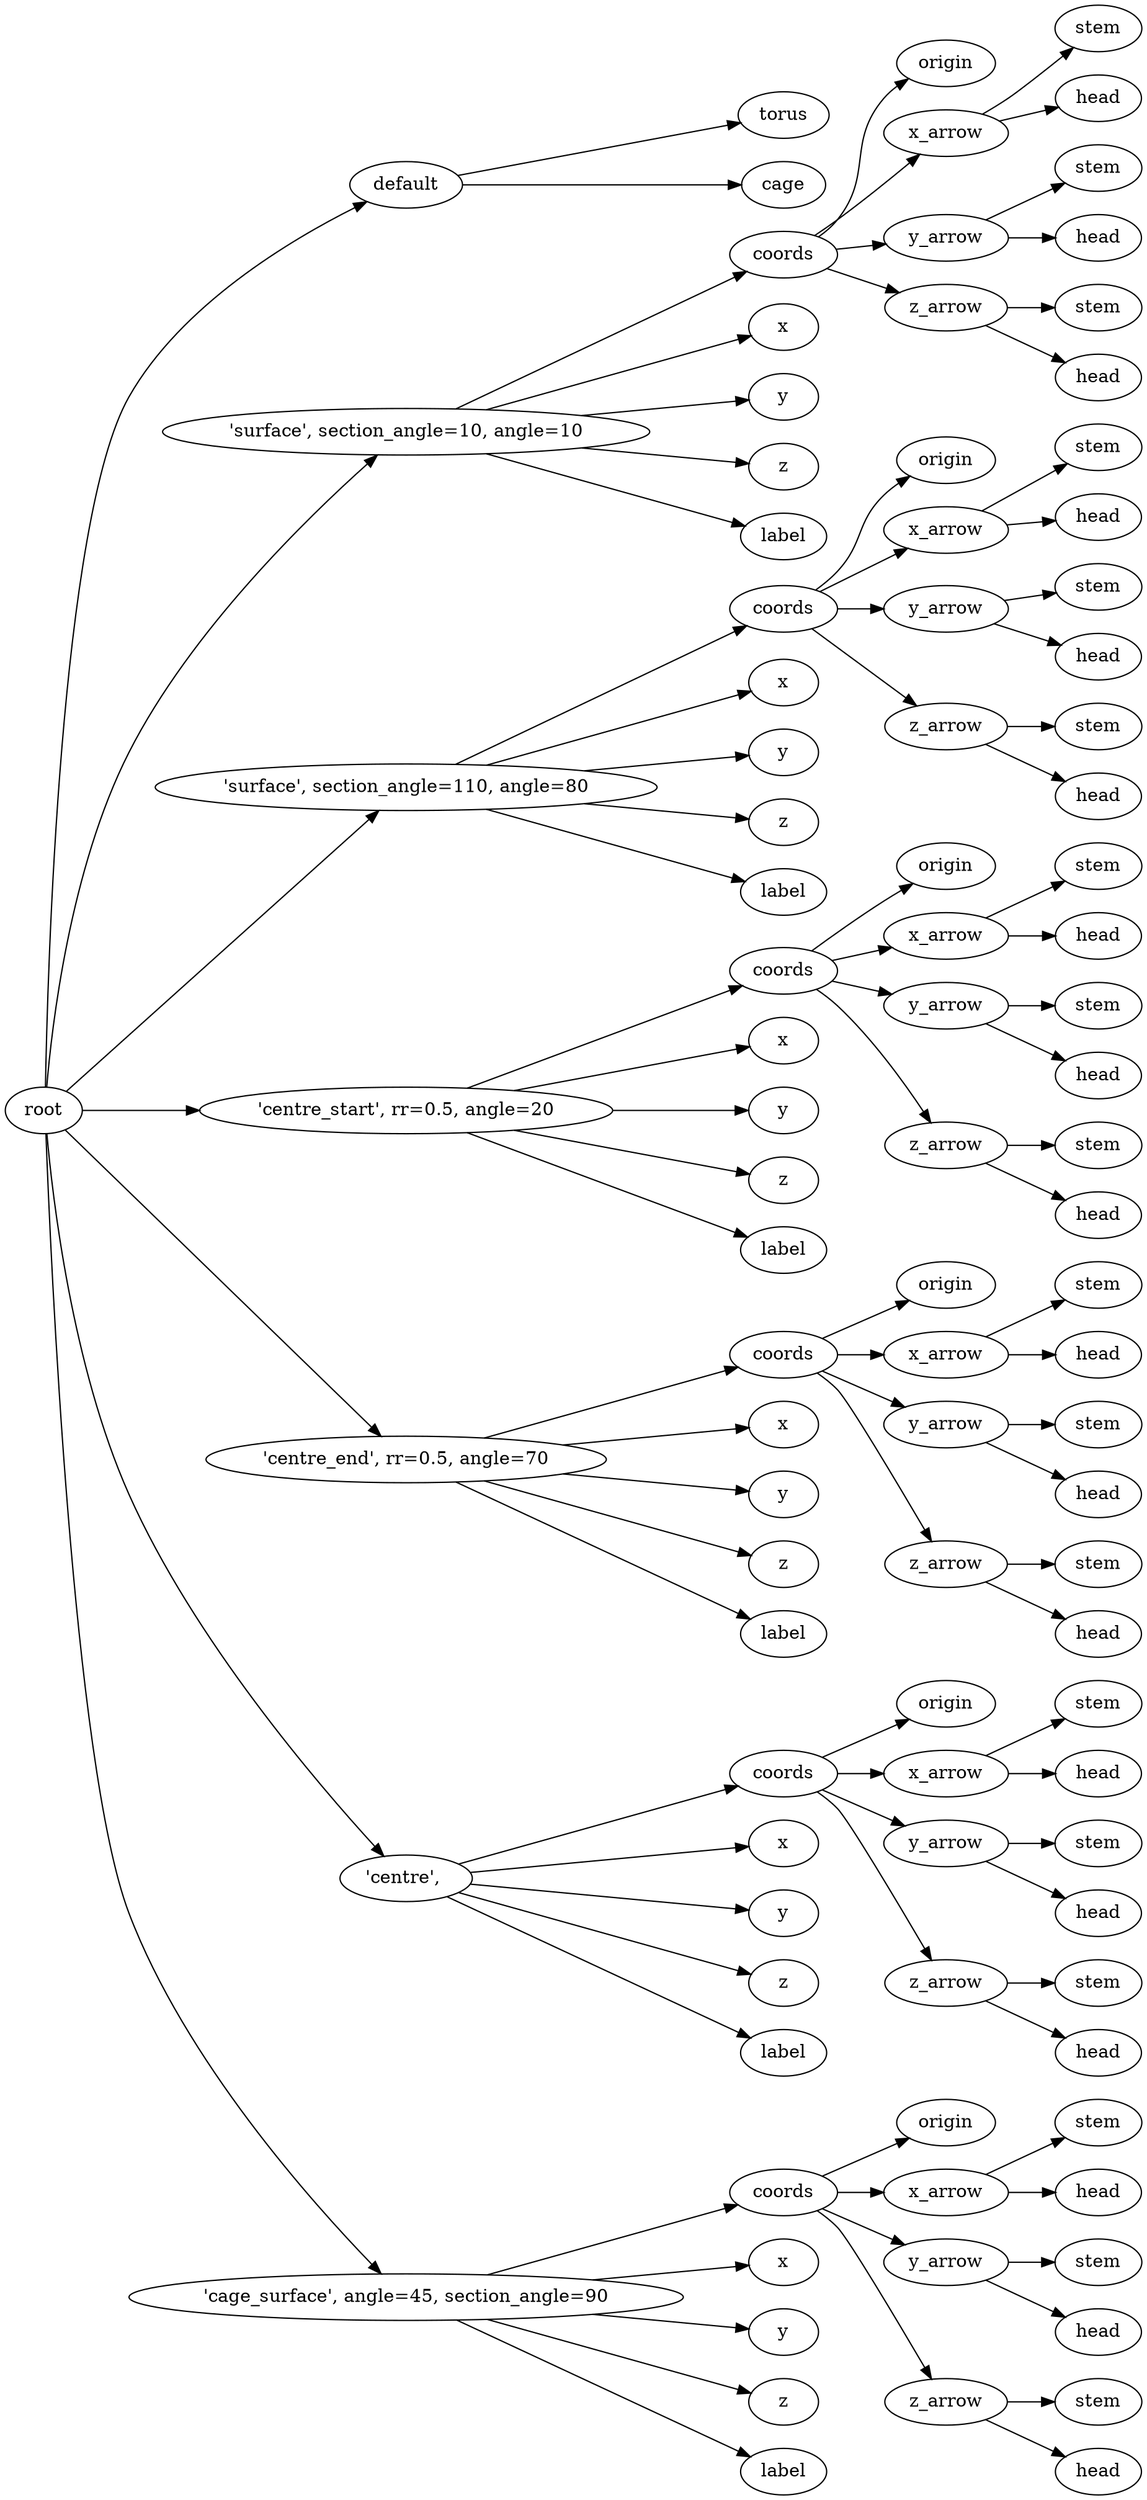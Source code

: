 digraph default {
	graph [rankdir=LR]
	root_1 [label=root href="javascript:s=&quot;\(\)\nNone&quot;; console.log(s); alert(s);"]
	default_2 [label=default href="javascript:s=&quot;\(&#x27;default&#x27;,\)\nTorus&quot;; console.log(s); alert(s);" tooltip=Torus]
	torus_3 [label=torus href="javascript:s=&quot;\(&#x27;default&#x27;,\ &#x27;torus&#x27;\)\nRotateExtrude&quot;; console.log(s); alert(s);" tooltip=RotateExtrude]
	cage_4 [label=cage href="javascript:s=&quot;\(&#x27;default&#x27;,\ &#x27;cage&#x27;\)\nRotateExtrude&quot;; console.log(s); alert(s);" tooltip=RotateExtrude]
	5 [label="'surface',\ section_angle=10,\ angle=10" href="javascript:s=&quot;\(&quot;&#x27;surface&#x27;,\ section_angle=10,\ angle=10&quot;,\)\nAnnotatedCoordinates&quot;; console.log(s); alert(s);" tooltip=AnnotatedCoordinates]
	coords_6 [label=coords href="javascript:s=&quot;\(&quot;&#x27;surface&#x27;,\ section_angle=10,\ angle=10&quot;,\ &#x27;coords&#x27;\)\nCoordinates&quot;; console.log(s); alert(s);" tooltip=Coordinates]
	origin_7 [label=origin href="javascript:s=&quot;\(&quot;&#x27;surface&#x27;,\ section_angle=10,\ angle=10&quot;,\ &#x27;coords&#x27;,\ &#x27;origin&#x27;\)\nCoordinatesCage&quot;; console.log(s); alert(s);" tooltip=CoordinatesCage]
	x_arrow_8 [label=x_arrow href="javascript:s=&quot;\(&quot;&#x27;surface&#x27;,\ section_angle=10,\ angle=10&quot;,\ &#x27;coords&#x27;,\ &#x27;x_arrow&#x27;\)\nArrow&quot;; console.log(s); alert(s);" tooltip=Arrow]
	stem_9 [label=stem href="javascript:s=&quot;\(&quot;&#x27;surface&#x27;,\ section_angle=10,\ angle=10&quot;,\ &#x27;coords&#x27;,\ &#x27;x_arrow&#x27;,\ &#x27;stem&#x27;\)\nCone&quot;; console.log(s); alert(s);" tooltip=Cone]
	head_10 [label=head href="javascript:s=&quot;\(&quot;&#x27;surface&#x27;,\ section_angle=10,\ angle=10&quot;,\ &#x27;coords&#x27;,\ &#x27;x_arrow&#x27;,\ &#x27;head&#x27;\)\nCone&quot;; console.log(s); alert(s);" tooltip=Cone]
	y_arrow_11 [label=y_arrow href="javascript:s=&quot;\(&quot;&#x27;surface&#x27;,\ section_angle=10,\ angle=10&quot;,\ &#x27;coords&#x27;,\ &#x27;y_arrow&#x27;\)\nArrow&quot;; console.log(s); alert(s);" tooltip=Arrow]
	stem_12 [label=stem href="javascript:s=&quot;\(&quot;&#x27;surface&#x27;,\ section_angle=10,\ angle=10&quot;,\ &#x27;coords&#x27;,\ &#x27;y_arrow&#x27;,\ &#x27;stem&#x27;\)\nCone&quot;; console.log(s); alert(s);" tooltip=Cone]
	head_13 [label=head href="javascript:s=&quot;\(&quot;&#x27;surface&#x27;,\ section_angle=10,\ angle=10&quot;,\ &#x27;coords&#x27;,\ &#x27;y_arrow&#x27;,\ &#x27;head&#x27;\)\nCone&quot;; console.log(s); alert(s);" tooltip=Cone]
	z_arrow_14 [label=z_arrow href="javascript:s=&quot;\(&quot;&#x27;surface&#x27;,\ section_angle=10,\ angle=10&quot;,\ &#x27;coords&#x27;,\ &#x27;z_arrow&#x27;\)\nArrow&quot;; console.log(s); alert(s);" tooltip=Arrow]
	stem_15 [label=stem href="javascript:s=&quot;\(&quot;&#x27;surface&#x27;,\ section_angle=10,\ angle=10&quot;,\ &#x27;coords&#x27;,\ &#x27;z_arrow&#x27;,\ &#x27;stem&#x27;\)\nCone&quot;; console.log(s); alert(s);" tooltip=Cone]
	head_16 [label=head href="javascript:s=&quot;\(&quot;&#x27;surface&#x27;,\ section_angle=10,\ angle=10&quot;,\ &#x27;coords&#x27;,\ &#x27;z_arrow&#x27;,\ &#x27;head&#x27;\)\nCone&quot;; console.log(s); alert(s);" tooltip=Cone]
	x_17 [label=x href="javascript:s=&quot;\(&quot;&#x27;surface&#x27;,\ section_angle=10,\ angle=10&quot;,\ &#x27;x&#x27;\)\nText&quot;; console.log(s); alert(s);" tooltip=Text]
	y_18 [label=y href="javascript:s=&quot;\(&quot;&#x27;surface&#x27;,\ section_angle=10,\ angle=10&quot;,\ &#x27;y&#x27;\)\nText&quot;; console.log(s); alert(s);" tooltip=Text]
	z_19 [label=z href="javascript:s=&quot;\(&quot;&#x27;surface&#x27;,\ section_angle=10,\ angle=10&quot;,\ &#x27;z&#x27;\)\nText&quot;; console.log(s); alert(s);" tooltip=Text]
	label_20 [label=label href="javascript:s=&quot;\(&quot;&#x27;surface&#x27;,\ section_angle=10,\ angle=10&quot;,\ &#x27;label&#x27;\)\nText&quot;; console.log(s); alert(s);" tooltip=Text]
	21 [label="'surface',\ section_angle=110,\ angle=80" href="javascript:s=&quot;\(&quot;&#x27;surface&#x27;,\ section_angle=110,\ angle=80&quot;,\)\nAnnotatedCoordinates&quot;; console.log(s); alert(s);" tooltip=AnnotatedCoordinates]
	coords_22 [label=coords href="javascript:s=&quot;\(&quot;&#x27;surface&#x27;,\ section_angle=110,\ angle=80&quot;,\ &#x27;coords&#x27;\)\nCoordinates&quot;; console.log(s); alert(s);" tooltip=Coordinates]
	origin_23 [label=origin href="javascript:s=&quot;\(&quot;&#x27;surface&#x27;,\ section_angle=110,\ angle=80&quot;,\ &#x27;coords&#x27;,\ &#x27;origin&#x27;\)\nCoordinatesCage&quot;; console.log(s); alert(s);" tooltip=CoordinatesCage]
	x_arrow_24 [label=x_arrow href="javascript:s=&quot;\(&quot;&#x27;surface&#x27;,\ section_angle=110,\ angle=80&quot;,\ &#x27;coords&#x27;,\ &#x27;x_arrow&#x27;\)\nArrow&quot;; console.log(s); alert(s);" tooltip=Arrow]
	stem_25 [label=stem href="javascript:s=&quot;\(&quot;&#x27;surface&#x27;,\ section_angle=110,\ angle=80&quot;,\ &#x27;coords&#x27;,\ &#x27;x_arrow&#x27;,\ &#x27;stem&#x27;\)\nCone&quot;; console.log(s); alert(s);" tooltip=Cone]
	head_26 [label=head href="javascript:s=&quot;\(&quot;&#x27;surface&#x27;,\ section_angle=110,\ angle=80&quot;,\ &#x27;coords&#x27;,\ &#x27;x_arrow&#x27;,\ &#x27;head&#x27;\)\nCone&quot;; console.log(s); alert(s);" tooltip=Cone]
	y_arrow_27 [label=y_arrow href="javascript:s=&quot;\(&quot;&#x27;surface&#x27;,\ section_angle=110,\ angle=80&quot;,\ &#x27;coords&#x27;,\ &#x27;y_arrow&#x27;\)\nArrow&quot;; console.log(s); alert(s);" tooltip=Arrow]
	stem_28 [label=stem href="javascript:s=&quot;\(&quot;&#x27;surface&#x27;,\ section_angle=110,\ angle=80&quot;,\ &#x27;coords&#x27;,\ &#x27;y_arrow&#x27;,\ &#x27;stem&#x27;\)\nCone&quot;; console.log(s); alert(s);" tooltip=Cone]
	head_29 [label=head href="javascript:s=&quot;\(&quot;&#x27;surface&#x27;,\ section_angle=110,\ angle=80&quot;,\ &#x27;coords&#x27;,\ &#x27;y_arrow&#x27;,\ &#x27;head&#x27;\)\nCone&quot;; console.log(s); alert(s);" tooltip=Cone]
	z_arrow_30 [label=z_arrow href="javascript:s=&quot;\(&quot;&#x27;surface&#x27;,\ section_angle=110,\ angle=80&quot;,\ &#x27;coords&#x27;,\ &#x27;z_arrow&#x27;\)\nArrow&quot;; console.log(s); alert(s);" tooltip=Arrow]
	stem_31 [label=stem href="javascript:s=&quot;\(&quot;&#x27;surface&#x27;,\ section_angle=110,\ angle=80&quot;,\ &#x27;coords&#x27;,\ &#x27;z_arrow&#x27;,\ &#x27;stem&#x27;\)\nCone&quot;; console.log(s); alert(s);" tooltip=Cone]
	head_32 [label=head href="javascript:s=&quot;\(&quot;&#x27;surface&#x27;,\ section_angle=110,\ angle=80&quot;,\ &#x27;coords&#x27;,\ &#x27;z_arrow&#x27;,\ &#x27;head&#x27;\)\nCone&quot;; console.log(s); alert(s);" tooltip=Cone]
	x_33 [label=x href="javascript:s=&quot;\(&quot;&#x27;surface&#x27;,\ section_angle=110,\ angle=80&quot;,\ &#x27;x&#x27;\)\nText&quot;; console.log(s); alert(s);" tooltip=Text]
	y_34 [label=y href="javascript:s=&quot;\(&quot;&#x27;surface&#x27;,\ section_angle=110,\ angle=80&quot;,\ &#x27;y&#x27;\)\nText&quot;; console.log(s); alert(s);" tooltip=Text]
	z_35 [label=z href="javascript:s=&quot;\(&quot;&#x27;surface&#x27;,\ section_angle=110,\ angle=80&quot;,\ &#x27;z&#x27;\)\nText&quot;; console.log(s); alert(s);" tooltip=Text]
	label_36 [label=label href="javascript:s=&quot;\(&quot;&#x27;surface&#x27;,\ section_angle=110,\ angle=80&quot;,\ &#x27;label&#x27;\)\nText&quot;; console.log(s); alert(s);" tooltip=Text]
	37 [label="'centre_start',\ rr=0\.5,\ angle=20" href="javascript:s=&quot;\(&quot;&#x27;centre_start&#x27;,\ rr=0\.5,\ angle=20&quot;,\)\nAnnotatedCoordinates&quot;; console.log(s); alert(s);" tooltip=AnnotatedCoordinates]
	coords_38 [label=coords href="javascript:s=&quot;\(&quot;&#x27;centre_start&#x27;,\ rr=0\.5,\ angle=20&quot;,\ &#x27;coords&#x27;\)\nCoordinates&quot;; console.log(s); alert(s);" tooltip=Coordinates]
	origin_39 [label=origin href="javascript:s=&quot;\(&quot;&#x27;centre_start&#x27;,\ rr=0\.5,\ angle=20&quot;,\ &#x27;coords&#x27;,\ &#x27;origin&#x27;\)\nCoordinatesCage&quot;; console.log(s); alert(s);" tooltip=CoordinatesCage]
	x_arrow_40 [label=x_arrow href="javascript:s=&quot;\(&quot;&#x27;centre_start&#x27;,\ rr=0\.5,\ angle=20&quot;,\ &#x27;coords&#x27;,\ &#x27;x_arrow&#x27;\)\nArrow&quot;; console.log(s); alert(s);" tooltip=Arrow]
	stem_41 [label=stem href="javascript:s=&quot;\(&quot;&#x27;centre_start&#x27;,\ rr=0\.5,\ angle=20&quot;,\ &#x27;coords&#x27;,\ &#x27;x_arrow&#x27;,\ &#x27;stem&#x27;\)\nCone&quot;; console.log(s); alert(s);" tooltip=Cone]
	head_42 [label=head href="javascript:s=&quot;\(&quot;&#x27;centre_start&#x27;,\ rr=0\.5,\ angle=20&quot;,\ &#x27;coords&#x27;,\ &#x27;x_arrow&#x27;,\ &#x27;head&#x27;\)\nCone&quot;; console.log(s); alert(s);" tooltip=Cone]
	y_arrow_43 [label=y_arrow href="javascript:s=&quot;\(&quot;&#x27;centre_start&#x27;,\ rr=0\.5,\ angle=20&quot;,\ &#x27;coords&#x27;,\ &#x27;y_arrow&#x27;\)\nArrow&quot;; console.log(s); alert(s);" tooltip=Arrow]
	stem_44 [label=stem href="javascript:s=&quot;\(&quot;&#x27;centre_start&#x27;,\ rr=0\.5,\ angle=20&quot;,\ &#x27;coords&#x27;,\ &#x27;y_arrow&#x27;,\ &#x27;stem&#x27;\)\nCone&quot;; console.log(s); alert(s);" tooltip=Cone]
	head_45 [label=head href="javascript:s=&quot;\(&quot;&#x27;centre_start&#x27;,\ rr=0\.5,\ angle=20&quot;,\ &#x27;coords&#x27;,\ &#x27;y_arrow&#x27;,\ &#x27;head&#x27;\)\nCone&quot;; console.log(s); alert(s);" tooltip=Cone]
	z_arrow_46 [label=z_arrow href="javascript:s=&quot;\(&quot;&#x27;centre_start&#x27;,\ rr=0\.5,\ angle=20&quot;,\ &#x27;coords&#x27;,\ &#x27;z_arrow&#x27;\)\nArrow&quot;; console.log(s); alert(s);" tooltip=Arrow]
	stem_47 [label=stem href="javascript:s=&quot;\(&quot;&#x27;centre_start&#x27;,\ rr=0\.5,\ angle=20&quot;,\ &#x27;coords&#x27;,\ &#x27;z_arrow&#x27;,\ &#x27;stem&#x27;\)\nCone&quot;; console.log(s); alert(s);" tooltip=Cone]
	head_48 [label=head href="javascript:s=&quot;\(&quot;&#x27;centre_start&#x27;,\ rr=0\.5,\ angle=20&quot;,\ &#x27;coords&#x27;,\ &#x27;z_arrow&#x27;,\ &#x27;head&#x27;\)\nCone&quot;; console.log(s); alert(s);" tooltip=Cone]
	x_49 [label=x href="javascript:s=&quot;\(&quot;&#x27;centre_start&#x27;,\ rr=0\.5,\ angle=20&quot;,\ &#x27;x&#x27;\)\nText&quot;; console.log(s); alert(s);" tooltip=Text]
	y_50 [label=y href="javascript:s=&quot;\(&quot;&#x27;centre_start&#x27;,\ rr=0\.5,\ angle=20&quot;,\ &#x27;y&#x27;\)\nText&quot;; console.log(s); alert(s);" tooltip=Text]
	z_51 [label=z href="javascript:s=&quot;\(&quot;&#x27;centre_start&#x27;,\ rr=0\.5,\ angle=20&quot;,\ &#x27;z&#x27;\)\nText&quot;; console.log(s); alert(s);" tooltip=Text]
	label_52 [label=label href="javascript:s=&quot;\(&quot;&#x27;centre_start&#x27;,\ rr=0\.5,\ angle=20&quot;,\ &#x27;label&#x27;\)\nText&quot;; console.log(s); alert(s);" tooltip=Text]
	53 [label="'centre_end',\ rr=0\.5,\ angle=70" href="javascript:s=&quot;\(&quot;&#x27;centre_end&#x27;,\ rr=0\.5,\ angle=70&quot;,\)\nAnnotatedCoordinates&quot;; console.log(s); alert(s);" tooltip=AnnotatedCoordinates]
	coords_54 [label=coords href="javascript:s=&quot;\(&quot;&#x27;centre_end&#x27;,\ rr=0\.5,\ angle=70&quot;,\ &#x27;coords&#x27;\)\nCoordinates&quot;; console.log(s); alert(s);" tooltip=Coordinates]
	origin_55 [label=origin href="javascript:s=&quot;\(&quot;&#x27;centre_end&#x27;,\ rr=0\.5,\ angle=70&quot;,\ &#x27;coords&#x27;,\ &#x27;origin&#x27;\)\nCoordinatesCage&quot;; console.log(s); alert(s);" tooltip=CoordinatesCage]
	x_arrow_56 [label=x_arrow href="javascript:s=&quot;\(&quot;&#x27;centre_end&#x27;,\ rr=0\.5,\ angle=70&quot;,\ &#x27;coords&#x27;,\ &#x27;x_arrow&#x27;\)\nArrow&quot;; console.log(s); alert(s);" tooltip=Arrow]
	stem_57 [label=stem href="javascript:s=&quot;\(&quot;&#x27;centre_end&#x27;,\ rr=0\.5,\ angle=70&quot;,\ &#x27;coords&#x27;,\ &#x27;x_arrow&#x27;,\ &#x27;stem&#x27;\)\nCone&quot;; console.log(s); alert(s);" tooltip=Cone]
	head_58 [label=head href="javascript:s=&quot;\(&quot;&#x27;centre_end&#x27;,\ rr=0\.5,\ angle=70&quot;,\ &#x27;coords&#x27;,\ &#x27;x_arrow&#x27;,\ &#x27;head&#x27;\)\nCone&quot;; console.log(s); alert(s);" tooltip=Cone]
	y_arrow_59 [label=y_arrow href="javascript:s=&quot;\(&quot;&#x27;centre_end&#x27;,\ rr=0\.5,\ angle=70&quot;,\ &#x27;coords&#x27;,\ &#x27;y_arrow&#x27;\)\nArrow&quot;; console.log(s); alert(s);" tooltip=Arrow]
	stem_60 [label=stem href="javascript:s=&quot;\(&quot;&#x27;centre_end&#x27;,\ rr=0\.5,\ angle=70&quot;,\ &#x27;coords&#x27;,\ &#x27;y_arrow&#x27;,\ &#x27;stem&#x27;\)\nCone&quot;; console.log(s); alert(s);" tooltip=Cone]
	head_61 [label=head href="javascript:s=&quot;\(&quot;&#x27;centre_end&#x27;,\ rr=0\.5,\ angle=70&quot;,\ &#x27;coords&#x27;,\ &#x27;y_arrow&#x27;,\ &#x27;head&#x27;\)\nCone&quot;; console.log(s); alert(s);" tooltip=Cone]
	z_arrow_62 [label=z_arrow href="javascript:s=&quot;\(&quot;&#x27;centre_end&#x27;,\ rr=0\.5,\ angle=70&quot;,\ &#x27;coords&#x27;,\ &#x27;z_arrow&#x27;\)\nArrow&quot;; console.log(s); alert(s);" tooltip=Arrow]
	stem_63 [label=stem href="javascript:s=&quot;\(&quot;&#x27;centre_end&#x27;,\ rr=0\.5,\ angle=70&quot;,\ &#x27;coords&#x27;,\ &#x27;z_arrow&#x27;,\ &#x27;stem&#x27;\)\nCone&quot;; console.log(s); alert(s);" tooltip=Cone]
	head_64 [label=head href="javascript:s=&quot;\(&quot;&#x27;centre_end&#x27;,\ rr=0\.5,\ angle=70&quot;,\ &#x27;coords&#x27;,\ &#x27;z_arrow&#x27;,\ &#x27;head&#x27;\)\nCone&quot;; console.log(s); alert(s);" tooltip=Cone]
	x_65 [label=x href="javascript:s=&quot;\(&quot;&#x27;centre_end&#x27;,\ rr=0\.5,\ angle=70&quot;,\ &#x27;x&#x27;\)\nText&quot;; console.log(s); alert(s);" tooltip=Text]
	y_66 [label=y href="javascript:s=&quot;\(&quot;&#x27;centre_end&#x27;,\ rr=0\.5,\ angle=70&quot;,\ &#x27;y&#x27;\)\nText&quot;; console.log(s); alert(s);" tooltip=Text]
	z_67 [label=z href="javascript:s=&quot;\(&quot;&#x27;centre_end&#x27;,\ rr=0\.5,\ angle=70&quot;,\ &#x27;z&#x27;\)\nText&quot;; console.log(s); alert(s);" tooltip=Text]
	label_68 [label=label href="javascript:s=&quot;\(&quot;&#x27;centre_end&#x27;,\ rr=0\.5,\ angle=70&quot;,\ &#x27;label&#x27;\)\nText&quot;; console.log(s); alert(s);" tooltip=Text]
	69 [label="'centre',\ " href="javascript:s=&quot;\(&quot;&#x27;centre&#x27;,\ &quot;,\)\nAnnotatedCoordinates&quot;; console.log(s); alert(s);" tooltip=AnnotatedCoordinates]
	coords_70 [label=coords href="javascript:s=&quot;\(&quot;&#x27;centre&#x27;,\ &quot;,\ &#x27;coords&#x27;\)\nCoordinates&quot;; console.log(s); alert(s);" tooltip=Coordinates]
	origin_71 [label=origin href="javascript:s=&quot;\(&quot;&#x27;centre&#x27;,\ &quot;,\ &#x27;coords&#x27;,\ &#x27;origin&#x27;\)\nCoordinatesCage&quot;; console.log(s); alert(s);" tooltip=CoordinatesCage]
	x_arrow_72 [label=x_arrow href="javascript:s=&quot;\(&quot;&#x27;centre&#x27;,\ &quot;,\ &#x27;coords&#x27;,\ &#x27;x_arrow&#x27;\)\nArrow&quot;; console.log(s); alert(s);" tooltip=Arrow]
	stem_73 [label=stem href="javascript:s=&quot;\(&quot;&#x27;centre&#x27;,\ &quot;,\ &#x27;coords&#x27;,\ &#x27;x_arrow&#x27;,\ &#x27;stem&#x27;\)\nCone&quot;; console.log(s); alert(s);" tooltip=Cone]
	head_74 [label=head href="javascript:s=&quot;\(&quot;&#x27;centre&#x27;,\ &quot;,\ &#x27;coords&#x27;,\ &#x27;x_arrow&#x27;,\ &#x27;head&#x27;\)\nCone&quot;; console.log(s); alert(s);" tooltip=Cone]
	y_arrow_75 [label=y_arrow href="javascript:s=&quot;\(&quot;&#x27;centre&#x27;,\ &quot;,\ &#x27;coords&#x27;,\ &#x27;y_arrow&#x27;\)\nArrow&quot;; console.log(s); alert(s);" tooltip=Arrow]
	stem_76 [label=stem href="javascript:s=&quot;\(&quot;&#x27;centre&#x27;,\ &quot;,\ &#x27;coords&#x27;,\ &#x27;y_arrow&#x27;,\ &#x27;stem&#x27;\)\nCone&quot;; console.log(s); alert(s);" tooltip=Cone]
	head_77 [label=head href="javascript:s=&quot;\(&quot;&#x27;centre&#x27;,\ &quot;,\ &#x27;coords&#x27;,\ &#x27;y_arrow&#x27;,\ &#x27;head&#x27;\)\nCone&quot;; console.log(s); alert(s);" tooltip=Cone]
	z_arrow_78 [label=z_arrow href="javascript:s=&quot;\(&quot;&#x27;centre&#x27;,\ &quot;,\ &#x27;coords&#x27;,\ &#x27;z_arrow&#x27;\)\nArrow&quot;; console.log(s); alert(s);" tooltip=Arrow]
	stem_79 [label=stem href="javascript:s=&quot;\(&quot;&#x27;centre&#x27;,\ &quot;,\ &#x27;coords&#x27;,\ &#x27;z_arrow&#x27;,\ &#x27;stem&#x27;\)\nCone&quot;; console.log(s); alert(s);" tooltip=Cone]
	head_80 [label=head href="javascript:s=&quot;\(&quot;&#x27;centre&#x27;,\ &quot;,\ &#x27;coords&#x27;,\ &#x27;z_arrow&#x27;,\ &#x27;head&#x27;\)\nCone&quot;; console.log(s); alert(s);" tooltip=Cone]
	x_81 [label=x href="javascript:s=&quot;\(&quot;&#x27;centre&#x27;,\ &quot;,\ &#x27;x&#x27;\)\nText&quot;; console.log(s); alert(s);" tooltip=Text]
	y_82 [label=y href="javascript:s=&quot;\(&quot;&#x27;centre&#x27;,\ &quot;,\ &#x27;y&#x27;\)\nText&quot;; console.log(s); alert(s);" tooltip=Text]
	z_83 [label=z href="javascript:s=&quot;\(&quot;&#x27;centre&#x27;,\ &quot;,\ &#x27;z&#x27;\)\nText&quot;; console.log(s); alert(s);" tooltip=Text]
	label_84 [label=label href="javascript:s=&quot;\(&quot;&#x27;centre&#x27;,\ &quot;,\ &#x27;label&#x27;\)\nText&quot;; console.log(s); alert(s);" tooltip=Text]
	85 [label="'cage_surface',\ angle=45,\ section_angle=90" href="javascript:s=&quot;\(&quot;&#x27;cage_surface&#x27;,\ angle=45,\ section_angle=90&quot;,\)\nAnnotatedCoordinates&quot;; console.log(s); alert(s);" tooltip=AnnotatedCoordinates]
	coords_86 [label=coords href="javascript:s=&quot;\(&quot;&#x27;cage_surface&#x27;,\ angle=45,\ section_angle=90&quot;,\ &#x27;coords&#x27;\)\nCoordinates&quot;; console.log(s); alert(s);" tooltip=Coordinates]
	origin_87 [label=origin href="javascript:s=&quot;\(&quot;&#x27;cage_surface&#x27;,\ angle=45,\ section_angle=90&quot;,\ &#x27;coords&#x27;,\ &#x27;origin&#x27;\)\nCoordinatesCage&quot;; console.log(s); alert(s);" tooltip=CoordinatesCage]
	x_arrow_88 [label=x_arrow href="javascript:s=&quot;\(&quot;&#x27;cage_surface&#x27;,\ angle=45,\ section_angle=90&quot;,\ &#x27;coords&#x27;,\ &#x27;x_arrow&#x27;\)\nArrow&quot;; console.log(s); alert(s);" tooltip=Arrow]
	stem_89 [label=stem href="javascript:s=&quot;\(&quot;&#x27;cage_surface&#x27;,\ angle=45,\ section_angle=90&quot;,\ &#x27;coords&#x27;,\ &#x27;x_arrow&#x27;,\ &#x27;stem&#x27;\)\nCone&quot;; console.log(s); alert(s);" tooltip=Cone]
	head_90 [label=head href="javascript:s=&quot;\(&quot;&#x27;cage_surface&#x27;,\ angle=45,\ section_angle=90&quot;,\ &#x27;coords&#x27;,\ &#x27;x_arrow&#x27;,\ &#x27;head&#x27;\)\nCone&quot;; console.log(s); alert(s);" tooltip=Cone]
	y_arrow_91 [label=y_arrow href="javascript:s=&quot;\(&quot;&#x27;cage_surface&#x27;,\ angle=45,\ section_angle=90&quot;,\ &#x27;coords&#x27;,\ &#x27;y_arrow&#x27;\)\nArrow&quot;; console.log(s); alert(s);" tooltip=Arrow]
	stem_92 [label=stem href="javascript:s=&quot;\(&quot;&#x27;cage_surface&#x27;,\ angle=45,\ section_angle=90&quot;,\ &#x27;coords&#x27;,\ &#x27;y_arrow&#x27;,\ &#x27;stem&#x27;\)\nCone&quot;; console.log(s); alert(s);" tooltip=Cone]
	head_93 [label=head href="javascript:s=&quot;\(&quot;&#x27;cage_surface&#x27;,\ angle=45,\ section_angle=90&quot;,\ &#x27;coords&#x27;,\ &#x27;y_arrow&#x27;,\ &#x27;head&#x27;\)\nCone&quot;; console.log(s); alert(s);" tooltip=Cone]
	z_arrow_94 [label=z_arrow href="javascript:s=&quot;\(&quot;&#x27;cage_surface&#x27;,\ angle=45,\ section_angle=90&quot;,\ &#x27;coords&#x27;,\ &#x27;z_arrow&#x27;\)\nArrow&quot;; console.log(s); alert(s);" tooltip=Arrow]
	stem_95 [label=stem href="javascript:s=&quot;\(&quot;&#x27;cage_surface&#x27;,\ angle=45,\ section_angle=90&quot;,\ &#x27;coords&#x27;,\ &#x27;z_arrow&#x27;,\ &#x27;stem&#x27;\)\nCone&quot;; console.log(s); alert(s);" tooltip=Cone]
	head_96 [label=head href="javascript:s=&quot;\(&quot;&#x27;cage_surface&#x27;,\ angle=45,\ section_angle=90&quot;,\ &#x27;coords&#x27;,\ &#x27;z_arrow&#x27;,\ &#x27;head&#x27;\)\nCone&quot;; console.log(s); alert(s);" tooltip=Cone]
	x_97 [label=x href="javascript:s=&quot;\(&quot;&#x27;cage_surface&#x27;,\ angle=45,\ section_angle=90&quot;,\ &#x27;x&#x27;\)\nText&quot;; console.log(s); alert(s);" tooltip=Text]
	y_98 [label=y href="javascript:s=&quot;\(&quot;&#x27;cage_surface&#x27;,\ angle=45,\ section_angle=90&quot;,\ &#x27;y&#x27;\)\nText&quot;; console.log(s); alert(s);" tooltip=Text]
	z_99 [label=z href="javascript:s=&quot;\(&quot;&#x27;cage_surface&#x27;,\ angle=45,\ section_angle=90&quot;,\ &#x27;z&#x27;\)\nText&quot;; console.log(s); alert(s);" tooltip=Text]
	label_100 [label=label href="javascript:s=&quot;\(&quot;&#x27;cage_surface&#x27;,\ angle=45,\ section_angle=90&quot;,\ &#x27;label&#x27;\)\nText&quot;; console.log(s); alert(s);" tooltip=Text]
	root_1 -> default_2
	default_2 -> torus_3
	default_2 -> cage_4
	root_1 -> 5
	5 -> coords_6
	coords_6 -> origin_7
	coords_6 -> x_arrow_8
	x_arrow_8 -> stem_9
	x_arrow_8 -> head_10
	coords_6 -> y_arrow_11
	y_arrow_11 -> stem_12
	y_arrow_11 -> head_13
	coords_6 -> z_arrow_14
	z_arrow_14 -> stem_15
	z_arrow_14 -> head_16
	5 -> x_17
	5 -> y_18
	5 -> z_19
	5 -> label_20
	root_1 -> 21
	21 -> coords_22
	coords_22 -> origin_23
	coords_22 -> x_arrow_24
	x_arrow_24 -> stem_25
	x_arrow_24 -> head_26
	coords_22 -> y_arrow_27
	y_arrow_27 -> stem_28
	y_arrow_27 -> head_29
	coords_22 -> z_arrow_30
	z_arrow_30 -> stem_31
	z_arrow_30 -> head_32
	21 -> x_33
	21 -> y_34
	21 -> z_35
	21 -> label_36
	root_1 -> 37
	37 -> coords_38
	coords_38 -> origin_39
	coords_38 -> x_arrow_40
	x_arrow_40 -> stem_41
	x_arrow_40 -> head_42
	coords_38 -> y_arrow_43
	y_arrow_43 -> stem_44
	y_arrow_43 -> head_45
	coords_38 -> z_arrow_46
	z_arrow_46 -> stem_47
	z_arrow_46 -> head_48
	37 -> x_49
	37 -> y_50
	37 -> z_51
	37 -> label_52
	root_1 -> 53
	53 -> coords_54
	coords_54 -> origin_55
	coords_54 -> x_arrow_56
	x_arrow_56 -> stem_57
	x_arrow_56 -> head_58
	coords_54 -> y_arrow_59
	y_arrow_59 -> stem_60
	y_arrow_59 -> head_61
	coords_54 -> z_arrow_62
	z_arrow_62 -> stem_63
	z_arrow_62 -> head_64
	53 -> x_65
	53 -> y_66
	53 -> z_67
	53 -> label_68
	root_1 -> 69
	69 -> coords_70
	coords_70 -> origin_71
	coords_70 -> x_arrow_72
	x_arrow_72 -> stem_73
	x_arrow_72 -> head_74
	coords_70 -> y_arrow_75
	y_arrow_75 -> stem_76
	y_arrow_75 -> head_77
	coords_70 -> z_arrow_78
	z_arrow_78 -> stem_79
	z_arrow_78 -> head_80
	69 -> x_81
	69 -> y_82
	69 -> z_83
	69 -> label_84
	root_1 -> 85
	85 -> coords_86
	coords_86 -> origin_87
	coords_86 -> x_arrow_88
	x_arrow_88 -> stem_89
	x_arrow_88 -> head_90
	coords_86 -> y_arrow_91
	y_arrow_91 -> stem_92
	y_arrow_91 -> head_93
	coords_86 -> z_arrow_94
	z_arrow_94 -> stem_95
	z_arrow_94 -> head_96
	85 -> x_97
	85 -> y_98
	85 -> z_99
	85 -> label_100
}
